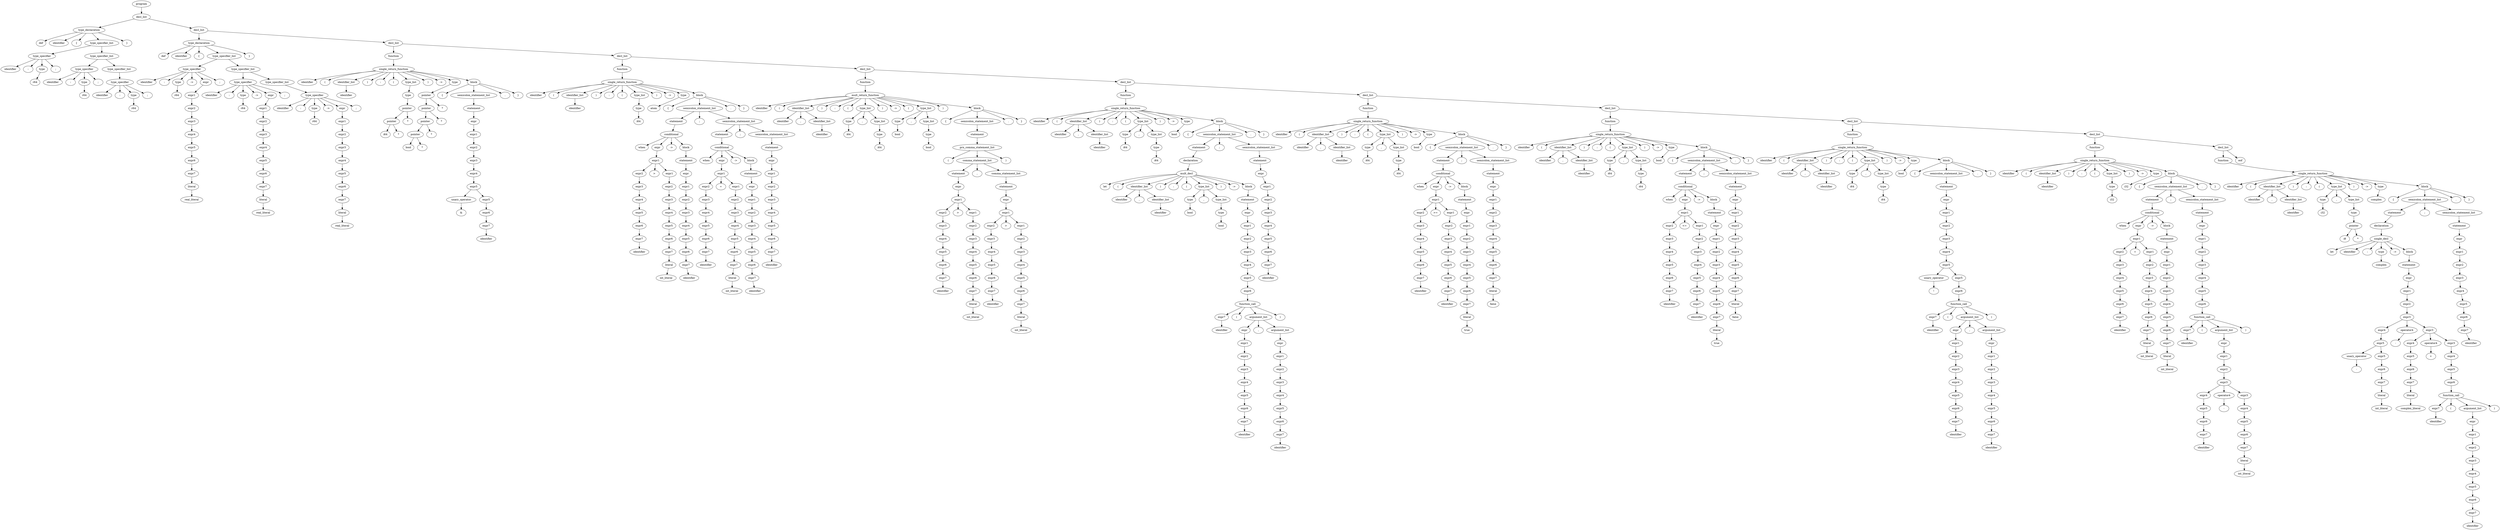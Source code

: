 digraph ast
{
	node1 [label="program"];
	node1 -> node2;
	node2 [label="decl_list"];
	node2 -> node3;
	node3 [label="type_declaration"];
	node3 -> node4;
	node4 [label="def"];
	node3 -> node5;
	node5 [label="identifier"];
	node3 -> node6;
	node6 [label="{"];
	node3 -> node7;
	node7 [label="type_specifier_list"];
	node7 -> node8;
	node8 [label="type_specifier"];
	node8 -> node9;
	node9 [label="identifier"];
	node8 -> node10;
	node10 [label=":"];
	node8 -> node11;
	node11 [label="type"];
	node11 -> node12;
	node12 [label="r64"];
	node8 -> node13;
	node13 [label=";"];
	node7 -> node14;
	node14 [label="type_specifier_list"];
	node14 -> node15;
	node15 [label="type_specifier"];
	node15 -> node16;
	node16 [label="identifier"];
	node15 -> node17;
	node17 [label=":"];
	node15 -> node18;
	node18 [label="type"];
	node18 -> node19;
	node19 [label="r64"];
	node15 -> node20;
	node20 [label=";"];
	node14 -> node21;
	node21 [label="type_specifier_list"];
	node21 -> node22;
	node22 [label="type_specifier"];
	node22 -> node23;
	node23 [label="identifier"];
	node22 -> node24;
	node24 [label=":"];
	node22 -> node25;
	node25 [label="type"];
	node25 -> node26;
	node26 [label="r64"];
	node22 -> node27;
	node27 [label=";"];
	node3 -> node28;
	node28 [label="}"];
	node2 -> node29;
	node29 [label="decl_list"];
	node29 -> node30;
	node30 [label="type_declaration"];
	node30 -> node31;
	node31 [label="def"];
	node30 -> node32;
	node32 [label="identifier"];
	node30 -> node33;
	node33 [label="{"];
	node30 -> node34;
	node34 [label="type_specifier_list"];
	node34 -> node35;
	node35 [label="type_specifier"];
	node35 -> node36;
	node36 [label="identifier"];
	node35 -> node37;
	node37 [label=":"];
	node35 -> node38;
	node38 [label="type"];
	node38 -> node39;
	node39 [label="r64"];
	node35 -> node40;
	node40 [label="->"];
	node35 -> node41;
	node41 [label="expr"];
	node41 -> node42;
	node42 [label="expr1"];
	node42 -> node43;
	node43 [label="expr2"];
	node43 -> node44;
	node44 [label="expr3"];
	node44 -> node45;
	node45 [label="expr4"];
	node45 -> node46;
	node46 [label="expr5"];
	node46 -> node47;
	node47 [label="expr6"];
	node47 -> node48;
	node48 [label="expr7"];
	node48 -> node49;
	node49 [label="literal"];
	node49 -> node50;
	node50 [label="real_literal"];
	node35 -> node51;
	node51 [label=";"];
	node34 -> node52;
	node52 [label="type_specifier_list"];
	node52 -> node53;
	node53 [label="type_specifier"];
	node53 -> node54;
	node54 [label="identifier"];
	node53 -> node55;
	node55 [label=":"];
	node53 -> node56;
	node56 [label="type"];
	node56 -> node57;
	node57 [label="r64"];
	node53 -> node58;
	node58 [label="->"];
	node53 -> node59;
	node59 [label="expr"];
	node59 -> node60;
	node60 [label="expr1"];
	node60 -> node61;
	node61 [label="expr2"];
	node61 -> node62;
	node62 [label="expr3"];
	node62 -> node63;
	node63 [label="expr4"];
	node63 -> node64;
	node64 [label="expr5"];
	node64 -> node65;
	node65 [label="expr6"];
	node65 -> node66;
	node66 [label="expr7"];
	node66 -> node67;
	node67 [label="literal"];
	node67 -> node68;
	node68 [label="real_literal"];
	node53 -> node69;
	node69 [label=";"];
	node52 -> node70;
	node70 [label="type_specifier_list"];
	node70 -> node71;
	node71 [label="type_specifier"];
	node71 -> node72;
	node72 [label="identifier"];
	node71 -> node73;
	node73 [label=":"];
	node71 -> node74;
	node74 [label="type"];
	node74 -> node75;
	node75 [label="r64"];
	node71 -> node76;
	node76 [label="->"];
	node71 -> node77;
	node77 [label="expr"];
	node77 -> node78;
	node78 [label="expr1"];
	node78 -> node79;
	node79 [label="expr2"];
	node79 -> node80;
	node80 [label="expr3"];
	node80 -> node81;
	node81 [label="expr4"];
	node81 -> node82;
	node82 [label="expr5"];
	node82 -> node83;
	node83 [label="expr6"];
	node83 -> node84;
	node84 [label="expr7"];
	node84 -> node85;
	node85 [label="literal"];
	node85 -> node86;
	node86 [label="real_literal"];
	node71 -> node87;
	node87 [label=";"];
	node30 -> node88;
	node88 [label="}"];
	node29 -> node89;
	node89 [label="decl_list"];
	node89 -> node90;
	node90 [label="function"];
	node90 -> node91;
	node91 [label="single_return_function"];
	node91 -> node92;
	node92 [label="identifier"];
	node91 -> node93;
	node93 [label="("];
	node91 -> node94;
	node94 [label="identifier_list"];
	node94 -> node95;
	node95 [label="identifier"];
	node91 -> node96;
	node96 [label=")"];
	node91 -> node97;
	node97 [label=":"];
	node91 -> node98;
	node98 [label="("];
	node91 -> node99;
	node99 [label="type_list"];
	node99 -> node100;
	node100 [label="type"];
	node100 -> node101;
	node101 [label="pointer"];
	node101 -> node102;
	node102 [label="pointer"];
	node102 -> node103;
	node103 [label="i64"];
	node102 -> node104;
	node104 [label="*"];
	node101 -> node105;
	node105 [label="*"];
	node91 -> node106;
	node106 [label=")"];
	node91 -> node107;
	node107 [label="->"];
	node91 -> node108;
	node108 [label="type"];
	node108 -> node109;
	node109 [label="pointer"];
	node109 -> node110;
	node110 [label="pointer"];
	node110 -> node111;
	node111 [label="pointer"];
	node111 -> node112;
	node112 [label="pointer"];
	node112 -> node113;
	node113 [label="bool"];
	node112 -> node114;
	node114 [label="*"];
	node111 -> node115;
	node115 [label="*"];
	node110 -> node116;
	node116 [label="*"];
	node109 -> node117;
	node117 [label="*"];
	node91 -> node118;
	node118 [label="block"];
	node118 -> node119;
	node119 [label="{"];
	node118 -> node120;
	node120 [label="semicolon_statement_list"];
	node120 -> node121;
	node121 [label="statement"];
	node121 -> node122;
	node122 [label="expr"];
	node122 -> node123;
	node123 [label="expr1"];
	node123 -> node124;
	node124 [label="expr2"];
	node124 -> node125;
	node125 [label="expr3"];
	node125 -> node126;
	node126 [label="expr4"];
	node126 -> node127;
	node127 [label="expr5"];
	node127 -> node128;
	node128 [label="unary_operator"];
	node128 -> node129;
	node129 [label="&"];
	node127 -> node130;
	node130 [label="expr5"];
	node130 -> node131;
	node131 [label="expr6"];
	node131 -> node132;
	node132 [label="expr7"];
	node132 -> node133;
	node133 [label="identifier"];
	node118 -> node134;
	node134 [label="."];
	node118 -> node135;
	node135 [label="}"];
	node89 -> node136;
	node136 [label="decl_list"];
	node136 -> node137;
	node137 [label="function"];
	node137 -> node138;
	node138 [label="single_return_function"];
	node138 -> node139;
	node139 [label="identifier"];
	node138 -> node140;
	node140 [label="("];
	node138 -> node141;
	node141 [label="identifier_list"];
	node141 -> node142;
	node142 [label="identifier"];
	node138 -> node143;
	node143 [label=")"];
	node138 -> node144;
	node144 [label=":"];
	node138 -> node145;
	node145 [label="("];
	node138 -> node146;
	node146 [label="type_list"];
	node146 -> node147;
	node147 [label="type"];
	node147 -> node148;
	node148 [label="i64"];
	node138 -> node149;
	node149 [label=")"];
	node138 -> node150;
	node150 [label="->"];
	node138 -> node151;
	node151 [label="type"];
	node151 -> node152;
	node152 [label="atom"];
	node138 -> node153;
	node153 [label="block"];
	node153 -> node154;
	node154 [label="{"];
	node153 -> node155;
	node155 [label="semicolon_statement_list"];
	node155 -> node156;
	node156 [label="statement"];
	node156 -> node157;
	node157 [label="conditional"];
	node157 -> node158;
	node158 [label="when"];
	node157 -> node159;
	node159 [label="expr"];
	node159 -> node160;
	node160 [label="expr1"];
	node160 -> node161;
	node161 [label="expr2"];
	node161 -> node162;
	node162 [label="expr3"];
	node162 -> node163;
	node163 [label="expr4"];
	node163 -> node164;
	node164 [label="expr5"];
	node164 -> node165;
	node165 [label="expr6"];
	node165 -> node166;
	node166 [label="expr7"];
	node166 -> node167;
	node167 [label="identifier"];
	node160 -> node168;
	node168 [label=">"];
	node160 -> node169;
	node169 [label="expr1"];
	node169 -> node170;
	node170 [label="expr2"];
	node170 -> node171;
	node171 [label="expr3"];
	node171 -> node172;
	node172 [label="expr4"];
	node172 -> node173;
	node173 [label="expr5"];
	node173 -> node174;
	node174 [label="expr6"];
	node174 -> node175;
	node175 [label="expr7"];
	node175 -> node176;
	node176 [label="literal"];
	node176 -> node177;
	node177 [label="int_literal"];
	node157 -> node178;
	node178 [label="->"];
	node157 -> node179;
	node179 [label="block"];
	node179 -> node180;
	node180 [label="statement"];
	node180 -> node181;
	node181 [label="expr"];
	node181 -> node182;
	node182 [label="expr1"];
	node182 -> node183;
	node183 [label="expr2"];
	node183 -> node184;
	node184 [label="expr3"];
	node184 -> node185;
	node185 [label="expr4"];
	node185 -> node186;
	node186 [label="expr5"];
	node186 -> node187;
	node187 [label="expr6"];
	node187 -> node188;
	node188 [label="expr7"];
	node188 -> node189;
	node189 [label="identifier"];
	node155 -> node190;
	node190 [label=";"];
	node155 -> node191;
	node191 [label="semicolon_statement_list"];
	node191 -> node192;
	node192 [label="statement"];
	node192 -> node193;
	node193 [label="conditional"];
	node193 -> node194;
	node194 [label="when"];
	node193 -> node195;
	node195 [label="expr"];
	node195 -> node196;
	node196 [label="expr1"];
	node196 -> node197;
	node197 [label="expr2"];
	node197 -> node198;
	node198 [label="expr3"];
	node198 -> node199;
	node199 [label="expr4"];
	node199 -> node200;
	node200 [label="expr5"];
	node200 -> node201;
	node201 [label="expr6"];
	node201 -> node202;
	node202 [label="expr7"];
	node202 -> node203;
	node203 [label="identifier"];
	node196 -> node204;
	node204 [label="="];
	node196 -> node205;
	node205 [label="expr1"];
	node205 -> node206;
	node206 [label="expr2"];
	node206 -> node207;
	node207 [label="expr3"];
	node207 -> node208;
	node208 [label="expr4"];
	node208 -> node209;
	node209 [label="expr5"];
	node209 -> node210;
	node210 [label="expr6"];
	node210 -> node211;
	node211 [label="expr7"];
	node211 -> node212;
	node212 [label="literal"];
	node212 -> node213;
	node213 [label="int_literal"];
	node193 -> node214;
	node214 [label="->"];
	node193 -> node215;
	node215 [label="block"];
	node215 -> node216;
	node216 [label="statement"];
	node216 -> node217;
	node217 [label="expr"];
	node217 -> node218;
	node218 [label="expr1"];
	node218 -> node219;
	node219 [label="expr2"];
	node219 -> node220;
	node220 [label="expr3"];
	node220 -> node221;
	node221 [label="expr4"];
	node221 -> node222;
	node222 [label="expr5"];
	node222 -> node223;
	node223 [label="expr6"];
	node223 -> node224;
	node224 [label="expr7"];
	node224 -> node225;
	node225 [label="identifier"];
	node191 -> node226;
	node226 [label=";"];
	node191 -> node227;
	node227 [label="semicolon_statement_list"];
	node227 -> node228;
	node228 [label="statement"];
	node228 -> node229;
	node229 [label="expr"];
	node229 -> node230;
	node230 [label="expr1"];
	node230 -> node231;
	node231 [label="expr2"];
	node231 -> node232;
	node232 [label="expr3"];
	node232 -> node233;
	node233 [label="expr4"];
	node233 -> node234;
	node234 [label="expr5"];
	node234 -> node235;
	node235 [label="expr6"];
	node235 -> node236;
	node236 [label="expr7"];
	node236 -> node237;
	node237 [label="identifier"];
	node153 -> node238;
	node238 [label="."];
	node153 -> node239;
	node239 [label="}"];
	node136 -> node240;
	node240 [label="decl_list"];
	node240 -> node241;
	node241 [label="function"];
	node241 -> node242;
	node242 [label="mult_return_function"];
	node242 -> node243;
	node243 [label="identifier"];
	node242 -> node244;
	node244 [label="("];
	node242 -> node245;
	node245 [label="identifier_list"];
	node245 -> node246;
	node246 [label="identifier"];
	node245 -> node247;
	node247 [label=","];
	node245 -> node248;
	node248 [label="identifier_list"];
	node248 -> node249;
	node249 [label="identifier"];
	node242 -> node250;
	node250 [label=")"];
	node242 -> node251;
	node251 [label=":"];
	node242 -> node252;
	node252 [label="("];
	node242 -> node253;
	node253 [label="type_list"];
	node253 -> node254;
	node254 [label="type"];
	node254 -> node255;
	node255 [label="i64"];
	node253 -> node256;
	node256 [label=","];
	node253 -> node257;
	node257 [label="type_list"];
	node257 -> node258;
	node258 [label="type"];
	node258 -> node259;
	node259 [label="i64"];
	node242 -> node260;
	node260 [label=")"];
	node242 -> node261;
	node261 [label="->"];
	node242 -> node262;
	node262 [label="("];
	node242 -> node263;
	node263 [label="type_list"];
	node263 -> node264;
	node264 [label="type"];
	node264 -> node265;
	node265 [label="bool"];
	node263 -> node266;
	node266 [label=","];
	node263 -> node267;
	node267 [label="type_list"];
	node267 -> node268;
	node268 [label="type"];
	node268 -> node269;
	node269 [label="bool"];
	node242 -> node270;
	node270 [label=")"];
	node242 -> node271;
	node271 [label="block"];
	node271 -> node272;
	node272 [label="{"];
	node271 -> node273;
	node273 [label="semicolon_statement_list"];
	node273 -> node274;
	node274 [label="statement"];
	node274 -> node275;
	node275 [label="prn_comma_statement_list"];
	node275 -> node276;
	node276 [label="("];
	node275 -> node277;
	node277 [label="comma_statement_list"];
	node277 -> node278;
	node278 [label="statement"];
	node278 -> node279;
	node279 [label="expr"];
	node279 -> node280;
	node280 [label="expr1"];
	node280 -> node281;
	node281 [label="expr2"];
	node281 -> node282;
	node282 [label="expr3"];
	node282 -> node283;
	node283 [label="expr4"];
	node283 -> node284;
	node284 [label="expr5"];
	node284 -> node285;
	node285 [label="expr6"];
	node285 -> node286;
	node286 [label="expr7"];
	node286 -> node287;
	node287 [label="identifier"];
	node280 -> node288;
	node288 [label=">"];
	node280 -> node289;
	node289 [label="expr1"];
	node289 -> node290;
	node290 [label="expr2"];
	node290 -> node291;
	node291 [label="expr3"];
	node291 -> node292;
	node292 [label="expr4"];
	node292 -> node293;
	node293 [label="expr5"];
	node293 -> node294;
	node294 [label="expr6"];
	node294 -> node295;
	node295 [label="expr7"];
	node295 -> node296;
	node296 [label="literal"];
	node296 -> node297;
	node297 [label="int_literal"];
	node277 -> node298;
	node298 [label=","];
	node277 -> node299;
	node299 [label="comma_statement_list"];
	node299 -> node300;
	node300 [label="statement"];
	node300 -> node301;
	node301 [label="expr"];
	node301 -> node302;
	node302 [label="expr1"];
	node302 -> node303;
	node303 [label="expr2"];
	node303 -> node304;
	node304 [label="expr3"];
	node304 -> node305;
	node305 [label="expr4"];
	node305 -> node306;
	node306 [label="expr5"];
	node306 -> node307;
	node307 [label="expr6"];
	node307 -> node308;
	node308 [label="expr7"];
	node308 -> node309;
	node309 [label="identifier"];
	node302 -> node310;
	node310 [label=">"];
	node302 -> node311;
	node311 [label="expr1"];
	node311 -> node312;
	node312 [label="expr2"];
	node312 -> node313;
	node313 [label="expr3"];
	node313 -> node314;
	node314 [label="expr4"];
	node314 -> node315;
	node315 [label="expr5"];
	node315 -> node316;
	node316 [label="expr6"];
	node316 -> node317;
	node317 [label="expr7"];
	node317 -> node318;
	node318 [label="literal"];
	node318 -> node319;
	node319 [label="int_literal"];
	node275 -> node320;
	node320 [label=")"];
	node271 -> node321;
	node321 [label="."];
	node271 -> node322;
	node322 [label="}"];
	node240 -> node323;
	node323 [label="decl_list"];
	node323 -> node324;
	node324 [label="function"];
	node324 -> node325;
	node325 [label="single_return_function"];
	node325 -> node326;
	node326 [label="identifier"];
	node325 -> node327;
	node327 [label="("];
	node325 -> node328;
	node328 [label="identifier_list"];
	node328 -> node329;
	node329 [label="identifier"];
	node328 -> node330;
	node330 [label=","];
	node328 -> node331;
	node331 [label="identifier_list"];
	node331 -> node332;
	node332 [label="identifier"];
	node325 -> node333;
	node333 [label=")"];
	node325 -> node334;
	node334 [label=":"];
	node325 -> node335;
	node335 [label="("];
	node325 -> node336;
	node336 [label="type_list"];
	node336 -> node337;
	node337 [label="type"];
	node337 -> node338;
	node338 [label="i64"];
	node336 -> node339;
	node339 [label=","];
	node336 -> node340;
	node340 [label="type_list"];
	node340 -> node341;
	node341 [label="type"];
	node341 -> node342;
	node342 [label="i64"];
	node325 -> node343;
	node343 [label=")"];
	node325 -> node344;
	node344 [label="->"];
	node325 -> node345;
	node345 [label="type"];
	node345 -> node346;
	node346 [label="bool"];
	node325 -> node347;
	node347 [label="block"];
	node347 -> node348;
	node348 [label="{"];
	node347 -> node349;
	node349 [label="semicolon_statement_list"];
	node349 -> node350;
	node350 [label="statement"];
	node350 -> node351;
	node351 [label="declaration"];
	node351 -> node352;
	node352 [label="mult_decl"];
	node352 -> node353;
	node353 [label="let"];
	node352 -> node354;
	node354 [label="("];
	node352 -> node355;
	node355 [label="identifier_list"];
	node355 -> node356;
	node356 [label="identifier"];
	node355 -> node357;
	node357 [label=","];
	node355 -> node358;
	node358 [label="identifier_list"];
	node358 -> node359;
	node359 [label="identifier"];
	node352 -> node360;
	node360 [label=")"];
	node352 -> node361;
	node361 [label=":"];
	node352 -> node362;
	node362 [label="("];
	node352 -> node363;
	node363 [label="type_list"];
	node363 -> node364;
	node364 [label="type"];
	node364 -> node365;
	node365 [label="bool"];
	node363 -> node366;
	node366 [label=","];
	node363 -> node367;
	node367 [label="type_list"];
	node367 -> node368;
	node368 [label="type"];
	node368 -> node369;
	node369 [label="bool"];
	node352 -> node370;
	node370 [label=")"];
	node352 -> node371;
	node371 [label="->"];
	node352 -> node372;
	node372 [label="block"];
	node372 -> node373;
	node373 [label="statement"];
	node373 -> node374;
	node374 [label="expr"];
	node374 -> node375;
	node375 [label="expr1"];
	node375 -> node376;
	node376 [label="expr2"];
	node376 -> node377;
	node377 [label="expr3"];
	node377 -> node378;
	node378 [label="expr4"];
	node378 -> node379;
	node379 [label="expr5"];
	node379 -> node380;
	node380 [label="expr6"];
	node380 -> node381;
	node381 [label="function_call"];
	node381 -> node382;
	node382 [label="expr7"];
	node382 -> node383;
	node383 [label="identifier"];
	node381 -> node384;
	node384 [label="("];
	node381 -> node385;
	node385 [label="argument_list"];
	node385 -> node386;
	node386 [label="expr"];
	node386 -> node387;
	node387 [label="expr1"];
	node387 -> node388;
	node388 [label="expr2"];
	node388 -> node389;
	node389 [label="expr3"];
	node389 -> node390;
	node390 [label="expr4"];
	node390 -> node391;
	node391 [label="expr5"];
	node391 -> node392;
	node392 [label="expr6"];
	node392 -> node393;
	node393 [label="expr7"];
	node393 -> node394;
	node394 [label="identifier"];
	node385 -> node395;
	node395 [label=","];
	node385 -> node396;
	node396 [label="argument_list"];
	node396 -> node397;
	node397 [label="expr"];
	node397 -> node398;
	node398 [label="expr1"];
	node398 -> node399;
	node399 [label="expr2"];
	node399 -> node400;
	node400 [label="expr3"];
	node400 -> node401;
	node401 [label="expr4"];
	node401 -> node402;
	node402 [label="expr5"];
	node402 -> node403;
	node403 [label="expr6"];
	node403 -> node404;
	node404 [label="expr7"];
	node404 -> node405;
	node405 [label="identifier"];
	node381 -> node406;
	node406 [label=")"];
	node349 -> node407;
	node407 [label=";"];
	node349 -> node408;
	node408 [label="semicolon_statement_list"];
	node408 -> node409;
	node409 [label="statement"];
	node409 -> node410;
	node410 [label="expr"];
	node410 -> node411;
	node411 [label="expr1"];
	node411 -> node412;
	node412 [label="expr2"];
	node412 -> node413;
	node413 [label="expr3"];
	node413 -> node414;
	node414 [label="expr4"];
	node414 -> node415;
	node415 [label="expr5"];
	node415 -> node416;
	node416 [label="expr6"];
	node416 -> node417;
	node417 [label="expr7"];
	node417 -> node418;
	node418 [label="identifier"];
	node347 -> node419;
	node419 [label="."];
	node347 -> node420;
	node420 [label="}"];
	node323 -> node421;
	node421 [label="decl_list"];
	node421 -> node422;
	node422 [label="function"];
	node422 -> node423;
	node423 [label="single_return_function"];
	node423 -> node424;
	node424 [label="identifier"];
	node423 -> node425;
	node425 [label="("];
	node423 -> node426;
	node426 [label="identifier_list"];
	node426 -> node427;
	node427 [label="identifier"];
	node426 -> node428;
	node428 [label=","];
	node426 -> node429;
	node429 [label="identifier_list"];
	node429 -> node430;
	node430 [label="identifier"];
	node423 -> node431;
	node431 [label=")"];
	node423 -> node432;
	node432 [label=":"];
	node423 -> node433;
	node433 [label="("];
	node423 -> node434;
	node434 [label="type_list"];
	node434 -> node435;
	node435 [label="type"];
	node435 -> node436;
	node436 [label="i64"];
	node434 -> node437;
	node437 [label=","];
	node434 -> node438;
	node438 [label="type_list"];
	node438 -> node439;
	node439 [label="type"];
	node439 -> node440;
	node440 [label="i64"];
	node423 -> node441;
	node441 [label=")"];
	node423 -> node442;
	node442 [label="->"];
	node423 -> node443;
	node443 [label="type"];
	node443 -> node444;
	node444 [label="bool"];
	node423 -> node445;
	node445 [label="block"];
	node445 -> node446;
	node446 [label="{"];
	node445 -> node447;
	node447 [label="semicolon_statement_list"];
	node447 -> node448;
	node448 [label="statement"];
	node448 -> node449;
	node449 [label="conditional"];
	node449 -> node450;
	node450 [label="when"];
	node449 -> node451;
	node451 [label="expr"];
	node451 -> node452;
	node452 [label="expr1"];
	node452 -> node453;
	node453 [label="expr2"];
	node453 -> node454;
	node454 [label="expr3"];
	node454 -> node455;
	node455 [label="expr4"];
	node455 -> node456;
	node456 [label="expr5"];
	node456 -> node457;
	node457 [label="expr6"];
	node457 -> node458;
	node458 [label="expr7"];
	node458 -> node459;
	node459 [label="identifier"];
	node452 -> node460;
	node460 [label=">="];
	node452 -> node461;
	node461 [label="expr1"];
	node461 -> node462;
	node462 [label="expr2"];
	node462 -> node463;
	node463 [label="expr3"];
	node463 -> node464;
	node464 [label="expr4"];
	node464 -> node465;
	node465 [label="expr5"];
	node465 -> node466;
	node466 [label="expr6"];
	node466 -> node467;
	node467 [label="expr7"];
	node467 -> node468;
	node468 [label="identifier"];
	node449 -> node469;
	node469 [label="->"];
	node449 -> node470;
	node470 [label="block"];
	node470 -> node471;
	node471 [label="statement"];
	node471 -> node472;
	node472 [label="expr"];
	node472 -> node473;
	node473 [label="expr1"];
	node473 -> node474;
	node474 [label="expr2"];
	node474 -> node475;
	node475 [label="expr3"];
	node475 -> node476;
	node476 [label="expr4"];
	node476 -> node477;
	node477 [label="expr5"];
	node477 -> node478;
	node478 [label="expr6"];
	node478 -> node479;
	node479 [label="expr7"];
	node479 -> node480;
	node480 [label="literal"];
	node480 -> node481;
	node481 [label="true"];
	node447 -> node482;
	node482 [label=";"];
	node447 -> node483;
	node483 [label="semicolon_statement_list"];
	node483 -> node484;
	node484 [label="statement"];
	node484 -> node485;
	node485 [label="expr"];
	node485 -> node486;
	node486 [label="expr1"];
	node486 -> node487;
	node487 [label="expr2"];
	node487 -> node488;
	node488 [label="expr3"];
	node488 -> node489;
	node489 [label="expr4"];
	node489 -> node490;
	node490 [label="expr5"];
	node490 -> node491;
	node491 [label="expr6"];
	node491 -> node492;
	node492 [label="expr7"];
	node492 -> node493;
	node493 [label="literal"];
	node493 -> node494;
	node494 [label="false"];
	node445 -> node495;
	node495 [label="."];
	node445 -> node496;
	node496 [label="}"];
	node421 -> node497;
	node497 [label="decl_list"];
	node497 -> node498;
	node498 [label="function"];
	node498 -> node499;
	node499 [label="single_return_function"];
	node499 -> node500;
	node500 [label="identifier"];
	node499 -> node501;
	node501 [label="("];
	node499 -> node502;
	node502 [label="identifier_list"];
	node502 -> node503;
	node503 [label="identifier"];
	node502 -> node504;
	node504 [label=","];
	node502 -> node505;
	node505 [label="identifier_list"];
	node505 -> node506;
	node506 [label="identifier"];
	node499 -> node507;
	node507 [label=")"];
	node499 -> node508;
	node508 [label=":"];
	node499 -> node509;
	node509 [label="("];
	node499 -> node510;
	node510 [label="type_list"];
	node510 -> node511;
	node511 [label="type"];
	node511 -> node512;
	node512 [label="i64"];
	node510 -> node513;
	node513 [label=","];
	node510 -> node514;
	node514 [label="type_list"];
	node514 -> node515;
	node515 [label="type"];
	node515 -> node516;
	node516 [label="i64"];
	node499 -> node517;
	node517 [label=")"];
	node499 -> node518;
	node518 [label="->"];
	node499 -> node519;
	node519 [label="type"];
	node519 -> node520;
	node520 [label="bool"];
	node499 -> node521;
	node521 [label="block"];
	node521 -> node522;
	node522 [label="{"];
	node521 -> node523;
	node523 [label="semicolon_statement_list"];
	node523 -> node524;
	node524 [label="statement"];
	node524 -> node525;
	node525 [label="conditional"];
	node525 -> node526;
	node526 [label="when"];
	node525 -> node527;
	node527 [label="expr"];
	node527 -> node528;
	node528 [label="expr1"];
	node528 -> node529;
	node529 [label="expr2"];
	node529 -> node530;
	node530 [label="expr3"];
	node530 -> node531;
	node531 [label="expr4"];
	node531 -> node532;
	node532 [label="expr5"];
	node532 -> node533;
	node533 [label="expr6"];
	node533 -> node534;
	node534 [label="expr7"];
	node534 -> node535;
	node535 [label="identifier"];
	node528 -> node536;
	node536 [label="<="];
	node528 -> node537;
	node537 [label="expr1"];
	node537 -> node538;
	node538 [label="expr2"];
	node538 -> node539;
	node539 [label="expr3"];
	node539 -> node540;
	node540 [label="expr4"];
	node540 -> node541;
	node541 [label="expr5"];
	node541 -> node542;
	node542 [label="expr6"];
	node542 -> node543;
	node543 [label="expr7"];
	node543 -> node544;
	node544 [label="identifier"];
	node525 -> node545;
	node545 [label="->"];
	node525 -> node546;
	node546 [label="block"];
	node546 -> node547;
	node547 [label="statement"];
	node547 -> node548;
	node548 [label="expr"];
	node548 -> node549;
	node549 [label="expr1"];
	node549 -> node550;
	node550 [label="expr2"];
	node550 -> node551;
	node551 [label="expr3"];
	node551 -> node552;
	node552 [label="expr4"];
	node552 -> node553;
	node553 [label="expr5"];
	node553 -> node554;
	node554 [label="expr6"];
	node554 -> node555;
	node555 [label="expr7"];
	node555 -> node556;
	node556 [label="literal"];
	node556 -> node557;
	node557 [label="true"];
	node523 -> node558;
	node558 [label=";"];
	node523 -> node559;
	node559 [label="semicolon_statement_list"];
	node559 -> node560;
	node560 [label="statement"];
	node560 -> node561;
	node561 [label="expr"];
	node561 -> node562;
	node562 [label="expr1"];
	node562 -> node563;
	node563 [label="expr2"];
	node563 -> node564;
	node564 [label="expr3"];
	node564 -> node565;
	node565 [label="expr4"];
	node565 -> node566;
	node566 [label="expr5"];
	node566 -> node567;
	node567 [label="expr6"];
	node567 -> node568;
	node568 [label="expr7"];
	node568 -> node569;
	node569 [label="literal"];
	node569 -> node570;
	node570 [label="false"];
	node521 -> node571;
	node571 [label="."];
	node521 -> node572;
	node572 [label="}"];
	node497 -> node573;
	node573 [label="decl_list"];
	node573 -> node574;
	node574 [label="function"];
	node574 -> node575;
	node575 [label="single_return_function"];
	node575 -> node576;
	node576 [label="identifier"];
	node575 -> node577;
	node577 [label="("];
	node575 -> node578;
	node578 [label="identifier_list"];
	node578 -> node579;
	node579 [label="identifier"];
	node578 -> node580;
	node580 [label=","];
	node578 -> node581;
	node581 [label="identifier_list"];
	node581 -> node582;
	node582 [label="identifier"];
	node575 -> node583;
	node583 [label=")"];
	node575 -> node584;
	node584 [label=":"];
	node575 -> node585;
	node585 [label="("];
	node575 -> node586;
	node586 [label="type_list"];
	node586 -> node587;
	node587 [label="type"];
	node587 -> node588;
	node588 [label="i64"];
	node586 -> node589;
	node589 [label=","];
	node586 -> node590;
	node590 [label="type_list"];
	node590 -> node591;
	node591 [label="type"];
	node591 -> node592;
	node592 [label="i64"];
	node575 -> node593;
	node593 [label=")"];
	node575 -> node594;
	node594 [label="->"];
	node575 -> node595;
	node595 [label="type"];
	node595 -> node596;
	node596 [label="bool"];
	node575 -> node597;
	node597 [label="block"];
	node597 -> node598;
	node598 [label="{"];
	node597 -> node599;
	node599 [label="semicolon_statement_list"];
	node599 -> node600;
	node600 [label="statement"];
	node600 -> node601;
	node601 [label="expr"];
	node601 -> node602;
	node602 [label="expr1"];
	node602 -> node603;
	node603 [label="expr2"];
	node603 -> node604;
	node604 [label="expr3"];
	node604 -> node605;
	node605 [label="expr4"];
	node605 -> node606;
	node606 [label="expr5"];
	node606 -> node607;
	node607 [label="unary_operator"];
	node607 -> node608;
	node608 [label="!"];
	node606 -> node609;
	node609 [label="expr5"];
	node609 -> node610;
	node610 [label="expr6"];
	node610 -> node611;
	node611 [label="function_call"];
	node611 -> node612;
	node612 [label="expr7"];
	node612 -> node613;
	node613 [label="identifier"];
	node611 -> node614;
	node614 [label="("];
	node611 -> node615;
	node615 [label="argument_list"];
	node615 -> node616;
	node616 [label="expr"];
	node616 -> node617;
	node617 [label="expr1"];
	node617 -> node618;
	node618 [label="expr2"];
	node618 -> node619;
	node619 [label="expr3"];
	node619 -> node620;
	node620 [label="expr4"];
	node620 -> node621;
	node621 [label="expr5"];
	node621 -> node622;
	node622 [label="expr6"];
	node622 -> node623;
	node623 [label="expr7"];
	node623 -> node624;
	node624 [label="identifier"];
	node615 -> node625;
	node625 [label=","];
	node615 -> node626;
	node626 [label="argument_list"];
	node626 -> node627;
	node627 [label="expr"];
	node627 -> node628;
	node628 [label="expr1"];
	node628 -> node629;
	node629 [label="expr2"];
	node629 -> node630;
	node630 [label="expr3"];
	node630 -> node631;
	node631 [label="expr4"];
	node631 -> node632;
	node632 [label="expr5"];
	node632 -> node633;
	node633 [label="expr6"];
	node633 -> node634;
	node634 [label="expr7"];
	node634 -> node635;
	node635 [label="identifier"];
	node611 -> node636;
	node636 [label=")"];
	node597 -> node637;
	node637 [label="."];
	node597 -> node638;
	node638 [label="}"];
	node573 -> node639;
	node639 [label="decl_list"];
	node639 -> node640;
	node640 [label="function"];
	node640 -> node641;
	node641 [label="single_return_function"];
	node641 -> node642;
	node642 [label="identifier"];
	node641 -> node643;
	node643 [label="("];
	node641 -> node644;
	node644 [label="identifier_list"];
	node644 -> node645;
	node645 [label="identifier"];
	node641 -> node646;
	node646 [label=")"];
	node641 -> node647;
	node647 [label=":"];
	node641 -> node648;
	node648 [label="("];
	node641 -> node649;
	node649 [label="type_list"];
	node649 -> node650;
	node650 [label="type"];
	node650 -> node651;
	node651 [label="i32"];
	node641 -> node652;
	node652 [label=")"];
	node641 -> node653;
	node653 [label="->"];
	node641 -> node654;
	node654 [label="type"];
	node654 -> node655;
	node655 [label="i32"];
	node641 -> node656;
	node656 [label="block"];
	node656 -> node657;
	node657 [label="{"];
	node656 -> node658;
	node658 [label="semicolon_statement_list"];
	node658 -> node659;
	node659 [label="statement"];
	node659 -> node660;
	node660 [label="conditional"];
	node660 -> node661;
	node661 [label="when"];
	node660 -> node662;
	node662 [label="expr"];
	node662 -> node663;
	node663 [label="expr1"];
	node663 -> node664;
	node664 [label="expr2"];
	node664 -> node665;
	node665 [label="expr3"];
	node665 -> node666;
	node666 [label="expr4"];
	node666 -> node667;
	node667 [label="expr5"];
	node667 -> node668;
	node668 [label="expr6"];
	node668 -> node669;
	node669 [label="expr7"];
	node669 -> node670;
	node670 [label="identifier"];
	node663 -> node671;
	node671 [label="="];
	node663 -> node672;
	node672 [label="expr1"];
	node672 -> node673;
	node673 [label="expr2"];
	node673 -> node674;
	node674 [label="expr3"];
	node674 -> node675;
	node675 [label="expr4"];
	node675 -> node676;
	node676 [label="expr5"];
	node676 -> node677;
	node677 [label="expr6"];
	node677 -> node678;
	node678 [label="expr7"];
	node678 -> node679;
	node679 [label="literal"];
	node679 -> node680;
	node680 [label="int_literal"];
	node660 -> node681;
	node681 [label="->"];
	node660 -> node682;
	node682 [label="block"];
	node682 -> node683;
	node683 [label="statement"];
	node683 -> node684;
	node684 [label="expr"];
	node684 -> node685;
	node685 [label="expr1"];
	node685 -> node686;
	node686 [label="expr2"];
	node686 -> node687;
	node687 [label="expr3"];
	node687 -> node688;
	node688 [label="expr4"];
	node688 -> node689;
	node689 [label="expr5"];
	node689 -> node690;
	node690 [label="expr6"];
	node690 -> node691;
	node691 [label="expr7"];
	node691 -> node692;
	node692 [label="literal"];
	node692 -> node693;
	node693 [label="int_literal"];
	node658 -> node694;
	node694 [label=";"];
	node658 -> node695;
	node695 [label="semicolon_statement_list"];
	node695 -> node696;
	node696 [label="statement"];
	node696 -> node697;
	node697 [label="expr"];
	node697 -> node698;
	node698 [label="expr1"];
	node698 -> node699;
	node699 [label="expr2"];
	node699 -> node700;
	node700 [label="expr3"];
	node700 -> node701;
	node701 [label="expr4"];
	node701 -> node702;
	node702 [label="expr5"];
	node702 -> node703;
	node703 [label="expr6"];
	node703 -> node704;
	node704 [label="function_call"];
	node704 -> node705;
	node705 [label="expr7"];
	node705 -> node706;
	node706 [label="identifier"];
	node704 -> node707;
	node707 [label="("];
	node704 -> node708;
	node708 [label="argument_list"];
	node708 -> node709;
	node709 [label="expr"];
	node709 -> node710;
	node710 [label="expr1"];
	node710 -> node711;
	node711 [label="expr2"];
	node711 -> node712;
	node712 [label="expr3"];
	node712 -> node713;
	node713 [label="expr4"];
	node713 -> node714;
	node714 [label="expr5"];
	node714 -> node715;
	node715 [label="expr6"];
	node715 -> node716;
	node716 [label="expr7"];
	node716 -> node717;
	node717 [label="identifier"];
	node712 -> node718;
	node718 [label="operator4"];
	node718 -> node719;
	node719 [label="-"];
	node712 -> node720;
	node720 [label="expr3"];
	node720 -> node721;
	node721 [label="expr4"];
	node721 -> node722;
	node722 [label="expr5"];
	node722 -> node723;
	node723 [label="expr6"];
	node723 -> node724;
	node724 [label="expr7"];
	node724 -> node725;
	node725 [label="literal"];
	node725 -> node726;
	node726 [label="int_literal"];
	node704 -> node727;
	node727 [label=")"];
	node656 -> node728;
	node728 [label="."];
	node656 -> node729;
	node729 [label="}"];
	node639 -> node730;
	node730 [label="decl_list"];
	node730 -> node731;
	node731 [label="function"];
	node731 -> node732;
	node732 [label="single_return_function"];
	node732 -> node733;
	node733 [label="identifier"];
	node732 -> node734;
	node734 [label="("];
	node732 -> node735;
	node735 [label="identifier_list"];
	node735 -> node736;
	node736 [label="identifier"];
	node735 -> node737;
	node737 [label=","];
	node735 -> node738;
	node738 [label="identifier_list"];
	node738 -> node739;
	node739 [label="identifier"];
	node732 -> node740;
	node740 [label=")"];
	node732 -> node741;
	node741 [label=":"];
	node732 -> node742;
	node742 [label="("];
	node732 -> node743;
	node743 [label="type_list"];
	node743 -> node744;
	node744 [label="type"];
	node744 -> node745;
	node745 [label="i32"];
	node743 -> node746;
	node746 [label=","];
	node743 -> node747;
	node747 [label="type_list"];
	node747 -> node748;
	node748 [label="type"];
	node748 -> node749;
	node749 [label="pointer"];
	node749 -> node750;
	node750 [label="i8"];
	node749 -> node751;
	node751 [label="*"];
	node732 -> node752;
	node752 [label=")"];
	node732 -> node753;
	node753 [label="->"];
	node732 -> node754;
	node754 [label="type"];
	node754 -> node755;
	node755 [label="complex"];
	node732 -> node756;
	node756 [label="block"];
	node756 -> node757;
	node757 [label="{"];
	node756 -> node758;
	node758 [label="semicolon_statement_list"];
	node758 -> node759;
	node759 [label="statement"];
	node759 -> node760;
	node760 [label="declaration"];
	node760 -> node761;
	node761 [label="single_decl"];
	node761 -> node762;
	node762 [label="let"];
	node761 -> node763;
	node763 [label="identifier"];
	node761 -> node764;
	node764 [label=":"];
	node761 -> node765;
	node765 [label="type"];
	node765 -> node766;
	node766 [label="complex"];
	node761 -> node767;
	node767 [label="->"];
	node761 -> node768;
	node768 [label="block"];
	node768 -> node769;
	node769 [label="statement"];
	node769 -> node770;
	node770 [label="expr"];
	node770 -> node771;
	node771 [label="expr1"];
	node771 -> node772;
	node772 [label="expr2"];
	node772 -> node773;
	node773 [label="expr3"];
	node773 -> node774;
	node774 [label="expr4"];
	node774 -> node775;
	node775 [label="expr5"];
	node775 -> node776;
	node776 [label="unary_operator"];
	node776 -> node777;
	node777 [label="-"];
	node775 -> node778;
	node778 [label="expr5"];
	node778 -> node779;
	node779 [label="expr6"];
	node779 -> node780;
	node780 [label="expr7"];
	node780 -> node781;
	node781 [label="literal"];
	node781 -> node782;
	node782 [label="int_literal"];
	node773 -> node783;
	node783 [label="operator4"];
	node783 -> node784;
	node784 [label="-"];
	node773 -> node785;
	node785 [label="expr3"];
	node785 -> node786;
	node786 [label="expr4"];
	node786 -> node787;
	node787 [label="expr5"];
	node787 -> node788;
	node788 [label="expr6"];
	node788 -> node789;
	node789 [label="expr7"];
	node789 -> node790;
	node790 [label="literal"];
	node790 -> node791;
	node791 [label="complex_literal"];
	node785 -> node792;
	node792 [label="operator4"];
	node792 -> node793;
	node793 [label="+"];
	node785 -> node794;
	node794 [label="expr3"];
	node794 -> node795;
	node795 [label="expr4"];
	node795 -> node796;
	node796 [label="expr5"];
	node796 -> node797;
	node797 [label="expr6"];
	node797 -> node798;
	node798 [label="function_call"];
	node798 -> node799;
	node799 [label="expr7"];
	node799 -> node800;
	node800 [label="identifier"];
	node798 -> node801;
	node801 [label="("];
	node798 -> node802;
	node802 [label="argument_list"];
	node802 -> node803;
	node803 [label="expr"];
	node803 -> node804;
	node804 [label="expr1"];
	node804 -> node805;
	node805 [label="expr2"];
	node805 -> node806;
	node806 [label="expr3"];
	node806 -> node807;
	node807 [label="expr4"];
	node807 -> node808;
	node808 [label="expr5"];
	node808 -> node809;
	node809 [label="expr6"];
	node809 -> node810;
	node810 [label="expr7"];
	node810 -> node811;
	node811 [label="identifier"];
	node798 -> node812;
	node812 [label=")"];
	node758 -> node813;
	node813 [label=";"];
	node758 -> node814;
	node814 [label="semicolon_statement_list"];
	node814 -> node815;
	node815 [label="statement"];
	node815 -> node816;
	node816 [label="expr"];
	node816 -> node817;
	node817 [label="expr1"];
	node817 -> node818;
	node818 [label="expr2"];
	node818 -> node819;
	node819 [label="expr3"];
	node819 -> node820;
	node820 [label="expr4"];
	node820 -> node821;
	node821 [label="expr5"];
	node821 -> node822;
	node822 [label="expr6"];
	node822 -> node823;
	node823 [label="expr7"];
	node823 -> node824;
	node824 [label="identifier"];
	node756 -> node825;
	node825 [label="."];
	node756 -> node826;
	node826 [label="}"];
	node730 -> node827;
	node827 [label="eof"];
}
